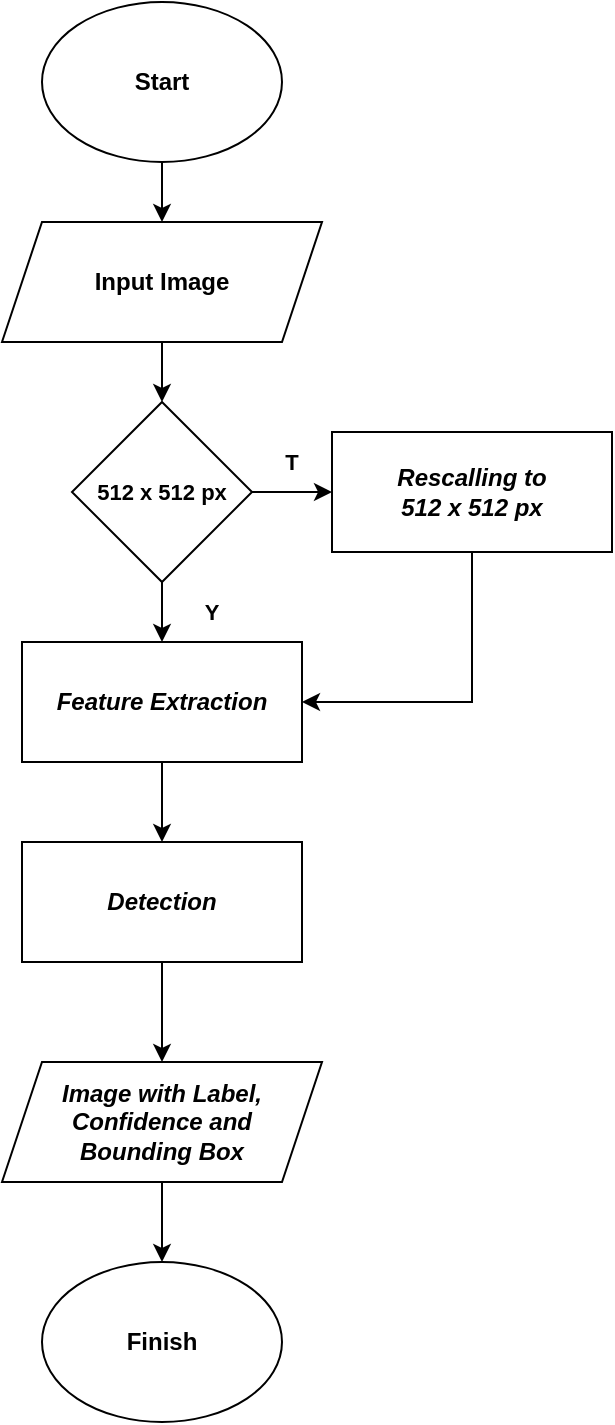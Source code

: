 <mxfile version="16.5.6" type="device"><diagram id="mogsbVZCIiS-OXi91zJZ" name="Page-1"><mxGraphModel dx="1209" dy="554" grid="1" gridSize="10" guides="1" tooltips="1" connect="1" arrows="1" fold="1" page="1" pageScale="1" pageWidth="850" pageHeight="1100" math="0" shadow="0"><root><mxCell id="0"/><mxCell id="1" parent="0"/><mxCell id="F0X1QVAYu3yL8ka0ZNCW-11" style="edgeStyle=orthogonalEdgeStyle;rounded=0;orthogonalLoop=1;jettySize=auto;html=1;exitX=0.5;exitY=1;exitDx=0;exitDy=0;entryX=0.5;entryY=0;entryDx=0;entryDy=0;fontStyle=1" edge="1" parent="1" source="F0X1QVAYu3yL8ka0ZNCW-9" target="F0X1QVAYu3yL8ka0ZNCW-10"><mxGeometry relative="1" as="geometry"/></mxCell><mxCell id="F0X1QVAYu3yL8ka0ZNCW-9" value="Start" style="ellipse;whiteSpace=wrap;html=1;fontStyle=1" vertex="1" parent="1"><mxGeometry x="365" y="10" width="120" height="80" as="geometry"/></mxCell><mxCell id="F0X1QVAYu3yL8ka0ZNCW-15" style="edgeStyle=orthogonalEdgeStyle;rounded=0;orthogonalLoop=1;jettySize=auto;html=1;exitX=0.5;exitY=1;exitDx=0;exitDy=0;entryX=0.5;entryY=0;entryDx=0;entryDy=0;fontSize=11;fontStyle=1" edge="1" parent="1" source="F0X1QVAYu3yL8ka0ZNCW-10" target="F0X1QVAYu3yL8ka0ZNCW-14"><mxGeometry relative="1" as="geometry"/></mxCell><mxCell id="F0X1QVAYu3yL8ka0ZNCW-10" value="Input Image" style="shape=parallelogram;perimeter=parallelogramPerimeter;whiteSpace=wrap;html=1;fixedSize=1;fontStyle=1" vertex="1" parent="1"><mxGeometry x="345" y="120" width="160" height="60" as="geometry"/></mxCell><mxCell id="F0X1QVAYu3yL8ka0ZNCW-24" style="edgeStyle=orthogonalEdgeStyle;rounded=0;orthogonalLoop=1;jettySize=auto;html=1;exitX=0.5;exitY=1;exitDx=0;exitDy=0;entryX=0.5;entryY=0;entryDx=0;entryDy=0;fontSize=11;" edge="1" parent="1" source="F0X1QVAYu3yL8ka0ZNCW-12" target="F0X1QVAYu3yL8ka0ZNCW-23"><mxGeometry relative="1" as="geometry"/></mxCell><mxCell id="F0X1QVAYu3yL8ka0ZNCW-12" value="&lt;i&gt;Feature Extraction&lt;/i&gt;" style="rounded=0;whiteSpace=wrap;html=1;fontStyle=1" vertex="1" parent="1"><mxGeometry x="355" y="330" width="140" height="60" as="geometry"/></mxCell><mxCell id="F0X1QVAYu3yL8ka0ZNCW-16" style="edgeStyle=orthogonalEdgeStyle;rounded=0;orthogonalLoop=1;jettySize=auto;html=1;exitX=0.5;exitY=1;exitDx=0;exitDy=0;entryX=0.5;entryY=0;entryDx=0;entryDy=0;fontSize=11;fontStyle=1" edge="1" parent="1" source="F0X1QVAYu3yL8ka0ZNCW-14" target="F0X1QVAYu3yL8ka0ZNCW-12"><mxGeometry relative="1" as="geometry"/></mxCell><mxCell id="F0X1QVAYu3yL8ka0ZNCW-18" style="edgeStyle=orthogonalEdgeStyle;rounded=0;orthogonalLoop=1;jettySize=auto;html=1;exitX=1;exitY=0.5;exitDx=0;exitDy=0;entryX=0;entryY=0.5;entryDx=0;entryDy=0;fontSize=11;fontStyle=1" edge="1" parent="1" source="F0X1QVAYu3yL8ka0ZNCW-14" target="F0X1QVAYu3yL8ka0ZNCW-17"><mxGeometry relative="1" as="geometry"/></mxCell><mxCell id="F0X1QVAYu3yL8ka0ZNCW-14" value="512 x 512 px" style="rhombus;whiteSpace=wrap;html=1;fontSize=11;fontStyle=1" vertex="1" parent="1"><mxGeometry x="380" y="210" width="90" height="90" as="geometry"/></mxCell><mxCell id="F0X1QVAYu3yL8ka0ZNCW-19" style="edgeStyle=orthogonalEdgeStyle;rounded=0;orthogonalLoop=1;jettySize=auto;html=1;exitX=0.5;exitY=1;exitDx=0;exitDy=0;entryX=1;entryY=0.5;entryDx=0;entryDy=0;fontSize=11;fontStyle=1" edge="1" parent="1" source="F0X1QVAYu3yL8ka0ZNCW-17" target="F0X1QVAYu3yL8ka0ZNCW-12"><mxGeometry relative="1" as="geometry"/></mxCell><mxCell id="F0X1QVAYu3yL8ka0ZNCW-17" value="&lt;i&gt;Rescalling to&lt;br&gt;512 x 512 px&lt;/i&gt;" style="rounded=0;whiteSpace=wrap;html=1;fontStyle=1" vertex="1" parent="1"><mxGeometry x="510" y="225" width="140" height="60" as="geometry"/></mxCell><mxCell id="F0X1QVAYu3yL8ka0ZNCW-21" value="T" style="text;html=1;strokeColor=none;fillColor=none;align=center;verticalAlign=middle;whiteSpace=wrap;rounded=0;fontSize=11;fontStyle=1" vertex="1" parent="1"><mxGeometry x="460" y="225" width="60" height="30" as="geometry"/></mxCell><mxCell id="F0X1QVAYu3yL8ka0ZNCW-22" value="Y" style="text;html=1;strokeColor=none;fillColor=none;align=center;verticalAlign=middle;whiteSpace=wrap;rounded=0;fontSize=11;fontStyle=1" vertex="1" parent="1"><mxGeometry x="420" y="300" width="60" height="30" as="geometry"/></mxCell><mxCell id="F0X1QVAYu3yL8ka0ZNCW-27" style="edgeStyle=orthogonalEdgeStyle;rounded=0;orthogonalLoop=1;jettySize=auto;html=1;exitX=0.5;exitY=1;exitDx=0;exitDy=0;fontSize=11;" edge="1" parent="1" source="F0X1QVAYu3yL8ka0ZNCW-23" target="F0X1QVAYu3yL8ka0ZNCW-26"><mxGeometry relative="1" as="geometry"/></mxCell><mxCell id="F0X1QVAYu3yL8ka0ZNCW-23" value="&lt;i&gt;Detection&lt;/i&gt;" style="rounded=0;whiteSpace=wrap;html=1;fontStyle=1" vertex="1" parent="1"><mxGeometry x="355" y="430" width="140" height="60" as="geometry"/></mxCell><mxCell id="F0X1QVAYu3yL8ka0ZNCW-29" style="edgeStyle=orthogonalEdgeStyle;rounded=0;orthogonalLoop=1;jettySize=auto;html=1;exitX=0.5;exitY=1;exitDx=0;exitDy=0;entryX=0.5;entryY=0;entryDx=0;entryDy=0;fontSize=11;" edge="1" parent="1" source="F0X1QVAYu3yL8ka0ZNCW-26" target="F0X1QVAYu3yL8ka0ZNCW-28"><mxGeometry relative="1" as="geometry"/></mxCell><mxCell id="F0X1QVAYu3yL8ka0ZNCW-26" value="&lt;i&gt;Image with Label, Confidence and &lt;br&gt;Bounding Box&lt;/i&gt;" style="shape=parallelogram;perimeter=parallelogramPerimeter;whiteSpace=wrap;html=1;fixedSize=1;fontStyle=1" vertex="1" parent="1"><mxGeometry x="345" y="540" width="160" height="60" as="geometry"/></mxCell><mxCell id="F0X1QVAYu3yL8ka0ZNCW-28" value="Finish" style="ellipse;whiteSpace=wrap;html=1;fontStyle=1" vertex="1" parent="1"><mxGeometry x="365" y="640" width="120" height="80" as="geometry"/></mxCell></root></mxGraphModel></diagram></mxfile>
